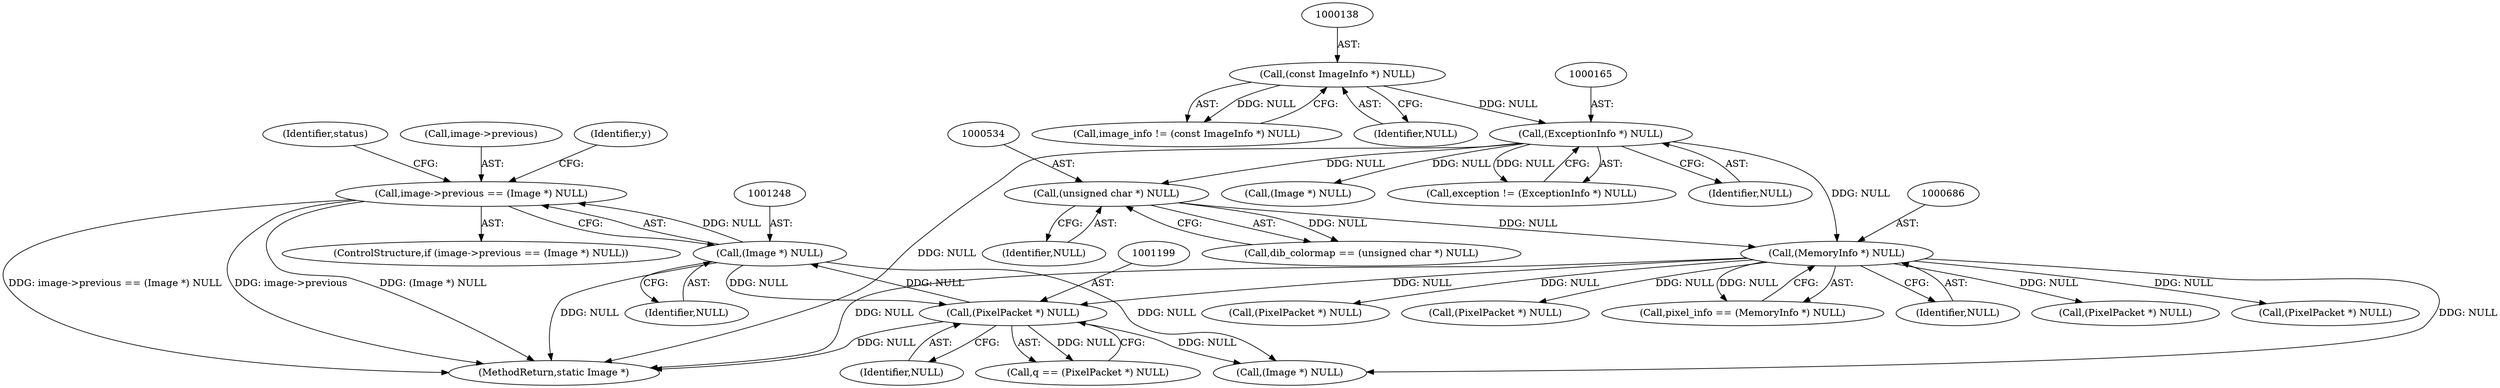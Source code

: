 digraph "0_ImageMagick_f6e9d0d9955e85bdd7540b251cd50d598dacc5e6_10@pointer" {
"1001243" [label="(Call,image->previous == (Image *) NULL)"];
"1001247" [label="(Call,(Image *) NULL)"];
"1001198" [label="(Call,(PixelPacket *) NULL)"];
"1000685" [label="(Call,(MemoryInfo *) NULL)"];
"1000164" [label="(Call,(ExceptionInfo *) NULL)"];
"1000137" [label="(Call,(const ImageInfo *) NULL)"];
"1000533" [label="(Call,(unsigned char *) NULL)"];
"1000137" [label="(Call,(const ImageInfo *) NULL)"];
"1000166" [label="(Identifier,NULL)"];
"1001196" [label="(Call,q == (PixelPacket *) NULL)"];
"1000531" [label="(Call,dib_colormap == (unsigned char *) NULL)"];
"1001243" [label="(Call,image->previous == (Image *) NULL)"];
"1001526" [label="(Call,(PixelPacket *) NULL)"];
"1001247" [label="(Call,(Image *) NULL)"];
"1001169" [label="(Identifier,y)"];
"1001670" [label="(MethodReturn,static Image *)"];
"1000683" [label="(Call,pixel_info == (MemoryInfo *) NULL)"];
"1000535" [label="(Identifier,NULL)"];
"1000533" [label="(Call,(unsigned char *) NULL)"];
"1000164" [label="(Call,(ExceptionInfo *) NULL)"];
"1000687" [label="(Identifier,NULL)"];
"1001198" [label="(Call,(PixelPacket *) NULL)"];
"1000822" [label="(Call,(PixelPacket *) NULL)"];
"1000194" [label="(Call,(Image *) NULL)"];
"1001252" [label="(Identifier,status)"];
"1001012" [label="(Call,(PixelPacket *) NULL)"];
"1000135" [label="(Call,image_info != (const ImageInfo *) NULL)"];
"1000139" [label="(Identifier,NULL)"];
"1001200" [label="(Identifier,NULL)"];
"1000162" [label="(Call,exception != (ExceptionInfo *) NULL)"];
"1001249" [label="(Identifier,NULL)"];
"1001340" [label="(Call,(PixelPacket *) NULL)"];
"1001244" [label="(Call,image->previous)"];
"1001649" [label="(Call,(Image *) NULL)"];
"1000685" [label="(Call,(MemoryInfo *) NULL)"];
"1001242" [label="(ControlStructure,if (image->previous == (Image *) NULL))"];
"1001243" -> "1001242"  [label="AST: "];
"1001243" -> "1001247"  [label="CFG: "];
"1001244" -> "1001243"  [label="AST: "];
"1001247" -> "1001243"  [label="AST: "];
"1001252" -> "1001243"  [label="CFG: "];
"1001169" -> "1001243"  [label="CFG: "];
"1001243" -> "1001670"  [label="DDG: (Image *) NULL"];
"1001243" -> "1001670"  [label="DDG: image->previous == (Image *) NULL"];
"1001243" -> "1001670"  [label="DDG: image->previous"];
"1001247" -> "1001243"  [label="DDG: NULL"];
"1001247" -> "1001249"  [label="CFG: "];
"1001248" -> "1001247"  [label="AST: "];
"1001249" -> "1001247"  [label="AST: "];
"1001247" -> "1001670"  [label="DDG: NULL"];
"1001247" -> "1001198"  [label="DDG: NULL"];
"1001198" -> "1001247"  [label="DDG: NULL"];
"1001247" -> "1001649"  [label="DDG: NULL"];
"1001198" -> "1001196"  [label="AST: "];
"1001198" -> "1001200"  [label="CFG: "];
"1001199" -> "1001198"  [label="AST: "];
"1001200" -> "1001198"  [label="AST: "];
"1001196" -> "1001198"  [label="CFG: "];
"1001198" -> "1001670"  [label="DDG: NULL"];
"1001198" -> "1001196"  [label="DDG: NULL"];
"1000685" -> "1001198"  [label="DDG: NULL"];
"1001198" -> "1001649"  [label="DDG: NULL"];
"1000685" -> "1000683"  [label="AST: "];
"1000685" -> "1000687"  [label="CFG: "];
"1000686" -> "1000685"  [label="AST: "];
"1000687" -> "1000685"  [label="AST: "];
"1000683" -> "1000685"  [label="CFG: "];
"1000685" -> "1001670"  [label="DDG: NULL"];
"1000685" -> "1000683"  [label="DDG: NULL"];
"1000164" -> "1000685"  [label="DDG: NULL"];
"1000533" -> "1000685"  [label="DDG: NULL"];
"1000685" -> "1000822"  [label="DDG: NULL"];
"1000685" -> "1001012"  [label="DDG: NULL"];
"1000685" -> "1001340"  [label="DDG: NULL"];
"1000685" -> "1001526"  [label="DDG: NULL"];
"1000685" -> "1001649"  [label="DDG: NULL"];
"1000164" -> "1000162"  [label="AST: "];
"1000164" -> "1000166"  [label="CFG: "];
"1000165" -> "1000164"  [label="AST: "];
"1000166" -> "1000164"  [label="AST: "];
"1000162" -> "1000164"  [label="CFG: "];
"1000164" -> "1001670"  [label="DDG: NULL"];
"1000164" -> "1000162"  [label="DDG: NULL"];
"1000137" -> "1000164"  [label="DDG: NULL"];
"1000164" -> "1000194"  [label="DDG: NULL"];
"1000164" -> "1000533"  [label="DDG: NULL"];
"1000137" -> "1000135"  [label="AST: "];
"1000137" -> "1000139"  [label="CFG: "];
"1000138" -> "1000137"  [label="AST: "];
"1000139" -> "1000137"  [label="AST: "];
"1000135" -> "1000137"  [label="CFG: "];
"1000137" -> "1000135"  [label="DDG: NULL"];
"1000533" -> "1000531"  [label="AST: "];
"1000533" -> "1000535"  [label="CFG: "];
"1000534" -> "1000533"  [label="AST: "];
"1000535" -> "1000533"  [label="AST: "];
"1000531" -> "1000533"  [label="CFG: "];
"1000533" -> "1000531"  [label="DDG: NULL"];
}
